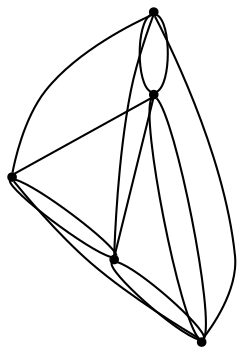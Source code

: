 graph {
  node [shape=point,comment="{\"directed\":false,\"doi\":\"10.1007/978-3-030-35802-0_34\",\"figure\":\"1 (3)\"}"]

  v0 [pos="1617.696213783774,629.2342734438872"]
  v1 [pos="1551.3388702314242,629.2342734438872"]
  v2 [pos="1484.9813995022391,629.2342734438871"]
  v3 [pos="1418.6228795641618,629.2342734438872"]
  v4 [pos="1352.2664580438686,629.2342734438872"]

  v0 -- v1 [id="-1",pos="1617.696213783774,629.2342734438872 1617.6951963690908,647.5578144947013 1602.8386528118235,662.4099791910827 1584.5190840267283,662.4099791910827 1566.1912487473323,662.4099791910827 1551.3389020256332,647.5578144947013 1551.3388702314242,629.2342734438872"]
  v3 -- v2 [id="-3",pos="1418.6228795641618,629.2342734438872 1484.9813995022391,629.2342734438871 1484.9813995022391,629.2342734438871 1484.9813995022391,629.2342734438871"]
  v2 -- v1 [id="-4",pos="1484.9813995022391,629.2342734438871 1551.3388702314242,629.2342734438872 1551.3388702314242,629.2342734438872 1551.3388702314242,629.2342734438872"]
  v1 -- v0 [id="-5",pos="1551.3388702314242,629.2342734438872 1617.696213783774,629.2342734438872 1617.696213783774,629.2342734438872 1617.696213783774,629.2342734438872"]
  v4 -- v2 [id="-9",pos="1352.2664580438686,629.2342734438872 1352.2654406291856,665.8813555455155 1381.9743309081523,695.5898817224113 1418.6218621494788,695.5898817224113 1455.2693933908054,695.5898817224113 1484.9823533285046,665.8813555455155 1484.9813995022391,629.2342734438871"]
  v4 -- v1 [id="-10",pos="1352.2664580438686,629.2342734438872 1352.2654406291856,684.2048330086911 1396.8308744654196,728.7697524599207 1451.8021713274095,728.7697524599207 1506.7733410125638,728.7697524599207 1551.3387748487978,684.2048330086911 1551.3388702314242,629.2342734438872"]
  v4 -- v3 [id="-11",pos="1352.2664580438686,629.2342734438872 1352.2612437936175,647.5578144947013 1367.1219841864531,662.4099791910827 1385.4415529715482,662.4099791910827 1403.7695154277794,662.4141759752158 1418.6176653139107,647.5578144947013 1418.6228795641618,629.2342734438872"]
  v4 -- v0 [id="-12",pos="1352.2664580438686,629.2342734438872 1352.2654406291856,702.5283740595053 1411.687418022687,761.9454582071162 1484.9823533285046,761.9454582071162 1558.2774158111577,761.9454582071162 1617.6951963690908,702.5283740595053 1617.696213783774,629.2342734438872"]
  v3 -- v2 [id="-13",pos="1418.6228795641618,629.2342734438872 1418.6218621494788,647.5578144947013 1433.4784057067461,662.4099791910827 1451.8021713274095,662.4099791910827 1470.1259369480726,662.4099791910827 1484.98248050534,647.5578144947013 1484.9813995022391,629.2342734438871"]
  v3 -- v0 [id="-14",pos="1418.6228795641618,629.2342734438872 1418.6218621494788,684.2048330086911 1463.1830991501447,728.7697524599207 1518.1585928477025,728.7697524599207 1573.1297625328568,728.7697524599207 1617.6951963690908,684.2048330086911 1617.696213783774,629.2342734438872"]
  v3 -- v1 [id="-15",pos="1418.6228795641618,629.2342734438872 1418.6218621494788,665.8813555455155 1448.3307524284455,695.5898817224113 1484.98248050534,695.5898817224113 1521.6258149110984,695.5898817224113 1551.3389020256332,665.8813555455155 1551.3388702314242,629.2342734438872"]
  v2 -- v0 [id="-16",pos="1484.9813995022391,629.2342734438871 1484.9823533285046,665.8813555455155 1514.6870467719032,695.5898817224113 1551.3387748487978,695.5898817224113 1587.9903757488569,695.5898817224113 1617.6951963690908,665.8813555455155 1617.696213783774,629.2342734438872"]
  v1 -- v2 [id="-17",pos="1551.3388702314242,629.2342734438872 1551.3345780132297,647.5661444753291 1536.4780344559624,662.4141759752158 1518.154268835299,662.4141759752158 1499.8305032146359,662.4099791910827 1484.9781564929365,647.5578144947013 1484.9813995022391,629.2342734438871"]
  v4 -- v3 [id="-18",pos="1352.2664580438686,629.2342734438872 1418.6228795641618,629.2342734438872 1418.6228795641618,629.2342734438872 1418.6228795641618,629.2342734438872"]
}